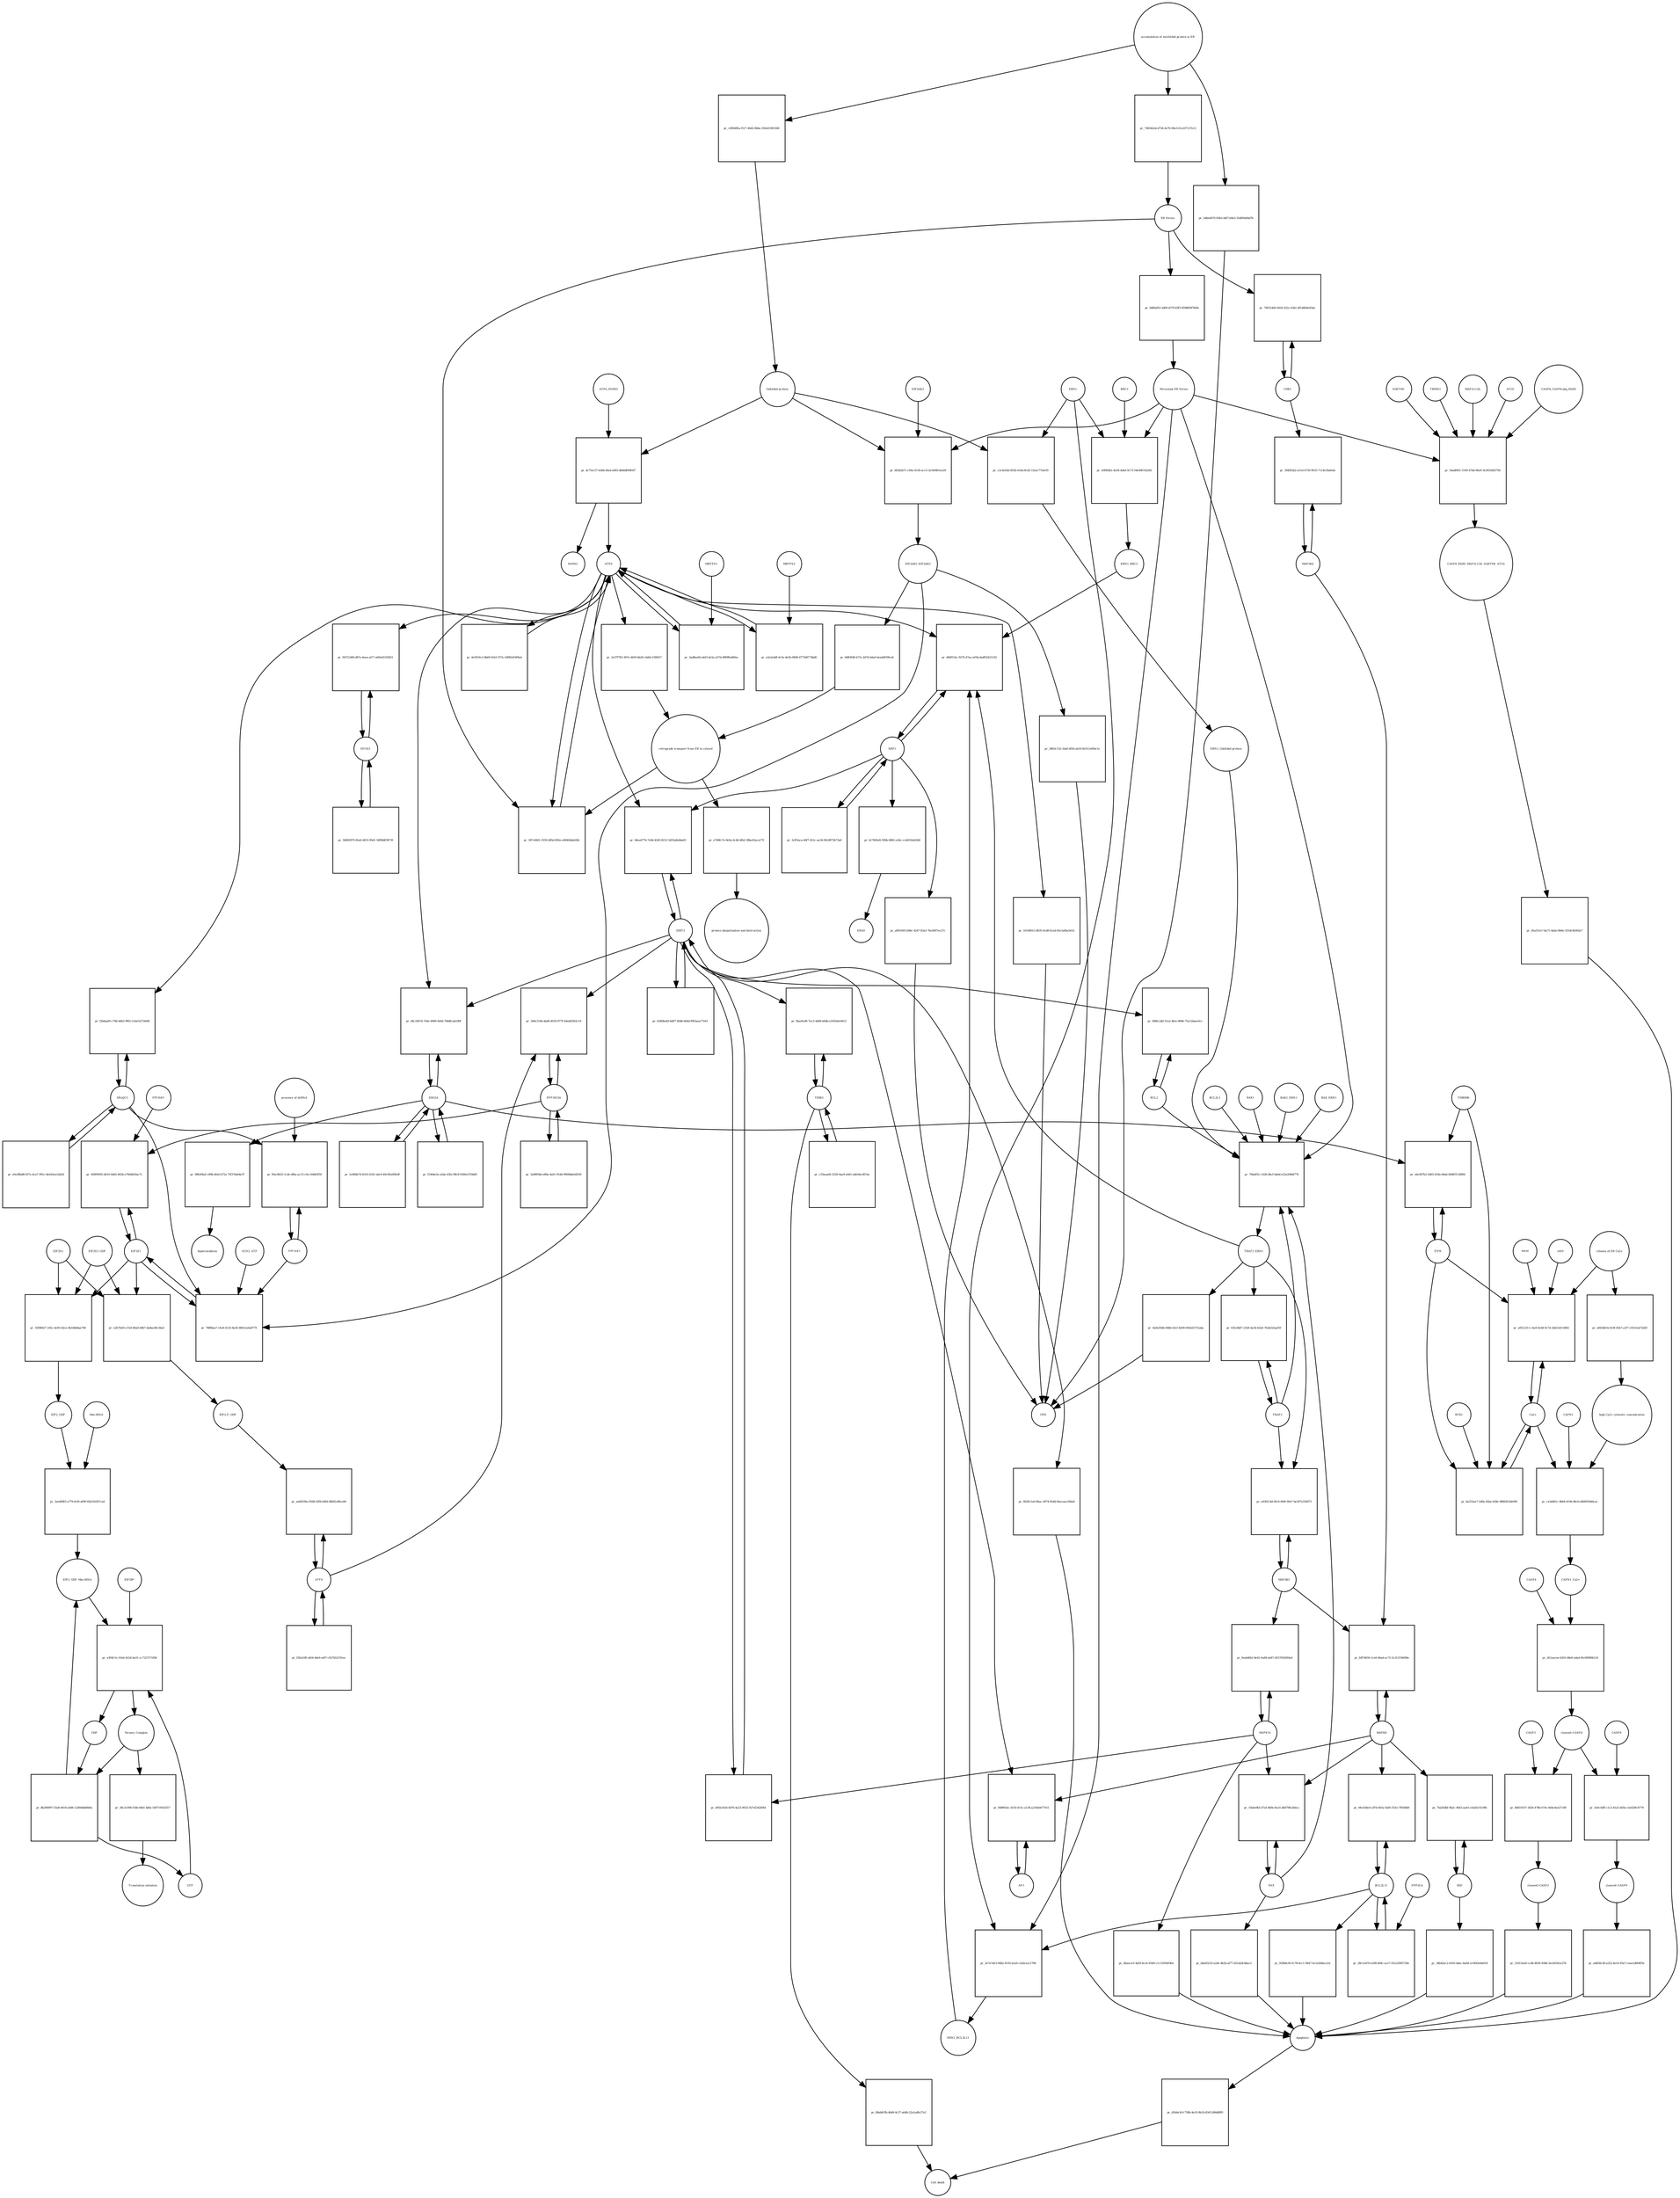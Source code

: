 strict digraph  {
ATF6_HSPA5 [annotation="", bipartite=0, cls=complex, fontsize=4, label=ATF6_HSPA5, shape=circle];
"pr_dc75ec57-b36b-4fad-a063-db46df09fe67" [annotation="", bipartite=1, cls=process, fontsize=4, label="pr_dc75ec57-b36b-4fad-a063-db46df09fe67", shape=square];
ATF6 [annotation="urn_miriam_hgnc.symbol_ATF6", bipartite=0, cls=macromolecule, fontsize=4, label=ATF6, shape=circle];
HSPA5 [annotation="urn_miriam_hgnc.symbol_HSPA5", bipartite=0, cls=macromolecule, fontsize=4, label=HSPA5, shape=circle];
"Unfolded protein" [annotation="", bipartite=0, cls=macromolecule, fontsize=4, label="Unfolded protein", shape=circle];
ERN1 [annotation="urn_miriam_hgnc.symbol_ERN1", bipartite=0, cls=macromolecule, fontsize=4, label=ERN1, shape=circle];
"pr_c2c4e02b-855b-414d-8cd2-15a2c77e8cf0" [annotation="", bipartite=1, cls=process, fontsize=4, label="pr_c2c4e02b-855b-414d-8cd2-15a2c77e8cf0", shape=square];
"ERN1_Unfolded protein" [annotation="", bipartite=0, cls=complex, fontsize=4, label="ERN1_Unfolded protein", shape=circle];
EIF2AK3_EIF2AK3 [annotation="", bipartite=0, cls=complex, fontsize=4, label=EIF2AK3_EIF2AK3, shape=circle];
"pr_66ff4f48-b73c-447d-b4a6-beaddf39fca6" [annotation="", bipartite=1, cls=process, fontsize=4, label="pr_66ff4f48-b73c-447d-b4a6-beaddf39fca6", shape=square];
"retrograde transport from ER to cytosol" [annotation="", bipartite=0, cls=phenotype, fontsize=4, label="retrograde transport from ER to cytosol", shape=circle];
"pr_2e37f783-387e-4459-bb20-c6d4c158f427" [annotation="", bipartite=1, cls=process, fontsize=4, label="pr_2e37f783-387e-4459-bb20-c6d4c158f427", shape=square];
"pr_e766fc7a-9e9a-4c4b-bfb2-38be45aca179" [annotation="", bipartite=1, cls=process, fontsize=4, label="pr_e766fc7a-9e9a-4c4b-bfb2-38be45aca179", shape=square];
"protein ubiquitination and destruction" [annotation="", bipartite=0, cls=phenotype, fontsize=4, label="protein ubiquitination and destruction", shape=circle];
"pr_70baff2c-c628-4bcf-bebd-e22e206bf776" [annotation="", bipartite=1, cls=process, fontsize=4, label="pr_70baff2c-c628-4bcf-bebd-e22e206bf776", shape=square];
TRAF2_ERN1 [annotation="", bipartite=0, cls=complex, fontsize=4, label=TRAF2_ERN1, shape=circle];
BAK1_ERN1 [annotation="", bipartite=0, cls=complex, fontsize=4, label=BAK1_ERN1, shape=circle];
BAX_ERN1 [annotation="", bipartite=0, cls=complex, fontsize=4, label=BAX_ERN1, shape=circle];
BCL2 [annotation="urn_miriam_hgnc.symbol_BCL2", bipartite=0, cls="nucleic acid feature", fontsize=4, label=BCL2, shape=circle];
BCL2L1 [annotation="urn_miriam_hgnc.symbol_BCL2L1", bipartite=0, cls=macromolecule, fontsize=4, label=BCL2L1, shape=circle];
"Persistant ER Stress" [annotation="", bipartite=0, cls=phenotype, fontsize=4, label="Persistant ER Stress", shape=circle];
BAX [annotation="urn_miriam_hgnc.symbol_BAX", bipartite=0, cls=macromolecule, fontsize=4, label=BAX, shape=circle];
BAK1 [annotation="urn_miriam_hgnc.symbol_BAK1", bipartite=0, cls=macromolecule, fontsize=4, label=BAK1, shape=circle];
TRAF2 [annotation="urn_miriam_hgnc.symbol_TRAF2", bipartite=0, cls=macromolecule, fontsize=4, label=TRAF2, shape=circle];
XBP1 [annotation="urn_miriam_hgnc.symbol_XBP1", bipartite=0, cls=macromolecule, fontsize=4, label=XBP1, shape=circle];
"pr_d84f514c-9276-47aa-a03b-dedf52421102" [annotation="", bipartite=1, cls=process, fontsize=4, label="pr_d84f514c-9276-47aa-a03b-dedf52421102", shape=square];
ERN1_BBC3 [annotation="", bipartite=0, cls=complex, fontsize=4, label=ERN1_BBC3, shape=circle];
ERN1_BCL2L11 [annotation="", bipartite=0, cls=complex, fontsize=4, label=ERN1_BCL2L11, shape=circle];
"pr_3cff3aca-46f7-451c-ae34-00c8872b73a0" [annotation="", bipartite=1, cls=process, fontsize=4, label="pr_3cff3aca-46f7-451c-ae34-00c8872b73a0", shape=square];
"pr_b17845e8-590b-4982-a3dc-cc4d51b4d248" [annotation="", bipartite=1, cls=process, fontsize=4, label="pr_b17845e8-590b-4982-a3dc-cc4d51b4d248", shape=square];
ERAD [annotation="", bipartite=0, cls=phenotype, fontsize=4, label=ERAD, shape=circle];
"pr_aff61665-b9bc-4247-83a3-7bc6007ec27c" [annotation="", bipartite=1, cls=process, fontsize=4, label="pr_aff61665-b9bc-4247-83a3-7bc6007ec27c", shape=square];
UPR [annotation="", bipartite=0, cls=phenotype, fontsize=4, label=UPR, shape=circle];
"pr_61fe3b87-21b9-4a34-b5a0-762dcb3aaf5f" [annotation="", bipartite=1, cls=process, fontsize=4, label="pr_61fe3b87-21b9-4a34-b5a0-762dcb3aaf5f", shape=square];
MAPK8 [annotation="urn_miriam_hgnc.symbol_MAPK8", bipartite=0, cls=macromolecule, fontsize=4, label=MAPK8, shape=circle];
"pr_fdf7d659-1ce6-4bad-ac75-3c311f34699e" [annotation="", bipartite=1, cls=process, fontsize=4, label="pr_fdf7d659-1ce6-4bad-ac75-3c311f34699e", shape=square];
MAP3K4 [annotation="urn_miriam_hgnc.symbol_MAP3K4", bipartite=0, cls=macromolecule, fontsize=4, label=MAP3K4, shape=circle];
MAP3K5 [annotation="urn_miriam_hgnc.symbol_MAP3K5", bipartite=0, cls=macromolecule, fontsize=4, label=MAP3K5, shape=circle];
MAPK14 [annotation="urn_miriam_hgnc.symbol_MAPK14", bipartite=0, cls=macromolecule, fontsize=4, label=MAPK14, shape=circle];
"pr_0eab4fb2-8e42-4a84-ad47-d557830284a0" [annotation="", bipartite=1, cls=process, fontsize=4, label="pr_0eab4fb2-8e42-4a84-ad47-d557830284a0", shape=square];
"pr_dfaececf-4af9-4cc6-9349-c1c159349364" [annotation="", bipartite=1, cls=process, fontsize=4, label="pr_dfaececf-4af9-4cc6-9349-c1c159349364", shape=square];
Apoptosis [annotation="", bipartite=0, cls=phenotype, fontsize=4, label=Apoptosis, shape=circle];
DDIT3 [annotation="urn_miriam_hgnc.symbol_DDIT3", bipartite=0, cls=macromolecule, fontsize=4, label=DDIT3, shape=circle];
"pr_d95e243d-4d76-4a23-9032-927ef2426f44" [annotation="", bipartite=1, cls=process, fontsize=4, label="pr_d95e243d-4d76-4a23-9032-927ef2426f44", shape=square];
"pr_8028c1a0-86ac-4074-85dd-8eecaac266a8" [annotation="", bipartite=1, cls=process, fontsize=4, label="pr_8028c1a0-86ac-4074-85dd-8eecaac266a8", shape=square];
"pr_08bfc2dd-51a2-4fee-8846-75a12daee5cc" [annotation="", bipartite=1, cls=process, fontsize=4, label="pr_08bfc2dd-51a2-4fee-8846-75a12daee5cc", shape=square];
"pr_367c6661-3559-485d-892e-e69464da628c" [annotation="", bipartite=1, cls=process, fontsize=4, label="pr_367c6661-3559-485d-892e-e69464da628c", shape=square];
"ER Stress" [annotation="", bipartite=0, cls=phenotype, fontsize=4, label="ER Stress", shape=circle];
"pr_2ad8aefd-a443-4e3a-a57d-4f89ffed60ec" [annotation="", bipartite=1, cls=process, fontsize=4, label="pr_2ad8aefd-a443-4e3a-a57d-4f89ffed60ec", shape=square];
MBTPS1 [annotation="urn_miriam_hgnc.symbol_MBTPS1", bipartite=0, cls=macromolecule, fontsize=4, label=MBTPS1, shape=circle];
"pr_e2a2e4df-4c5e-4e5b-9849-677206774bd0" [annotation="", bipartite=1, cls=process, fontsize=4, label="pr_e2a2e4df-4c5e-4e5b-9849-677206774bd0", shape=square];
MBTPS2 [annotation="urn_miriam_hgnc.symbol_MBTPS2", bipartite=0, cls=macromolecule, fontsize=4, label=MBTPS2, shape=circle];
"pr_4e5916c3-db69-45e5-973c-04f82d16f9ad" [annotation="", bipartite=1, cls=process, fontsize=4, label="pr_4e5916c3-db69-45e5-973c-04f82d16f9ad", shape=square];
"pr_b340ba49-bd07-40db-b84d-f963aaa77e61" [annotation="", bipartite=1, cls=process, fontsize=4, label="pr_b340ba49-bd07-40db-b84d-f963aaa77e61", shape=square];
"pr_b0ea077b-7e9d-4345-8212-5d35a8ebba83" [annotation="", bipartite=1, cls=process, fontsize=4, label="pr_b0ea077b-7e9d-4345-8212-5d35a8ebba83", shape=square];
EIF2S1 [annotation="urn_miriam_hgnc.symbol_EIF2S1", bipartite=0, cls=macromolecule, fontsize=4, label=EIF2S1, shape=circle];
"pr_788fbea7-14c8-4133-8a56-80021a6a8779" [annotation="", bipartite=1, cls=process, fontsize=4, label="pr_788fbea7-14c8-4133-8a56-80021a6a8779", shape=square];
GCN2_ATP [annotation="", bipartite=0, cls=complex, fontsize=4, label=GCN2_ATP, shape=circle];
EIF2AK2 [annotation="urn_miriam_hgnc.symbol_EIF2AK2", bipartite=0, cls=macromolecule, fontsize=4, label=EIF2AK2, shape=circle];
DNAJC3 [annotation="urn_miriam_hgnc.symbol_DNAJC3", bipartite=0, cls=macromolecule, fontsize=4, label=DNAJC3, shape=circle];
EIF2S2 [annotation="urn_miriam_hgnc.symbol_EIF2S2", bipartite=0, cls=macromolecule, fontsize=4, label=EIF2S2, shape=circle];
"pr_55f88427-165c-4e95-82ce-4b16b8dae706" [annotation="", bipartite=1, cls=process, fontsize=4, label="pr_55f88427-165c-4e95-82ce-4b16b8dae706", shape=square];
EIF2S3_GDP [annotation="", bipartite=0, cls=complex, fontsize=4, label=EIF2S3_GDP, shape=circle];
EIF2_GDP [annotation="", bipartite=0, cls=complex, fontsize=4, label=EIF2_GDP, shape=circle];
"EIF2_GDP_Met-tRNA" [annotation="", bipartite=0, cls=complex, fontsize=4, label="EIF2_GDP_Met-tRNA", shape=circle];
"pr_a3f4fc5c-03eb-4224-be31-cc7227571fb8" [annotation="", bipartite=1, cls=process, fontsize=4, label="pr_a3f4fc5c-03eb-4224-be31-cc7227571fb8", shape=square];
"Ternary Complex" [annotation="", bipartite=0, cls=complex, fontsize=4, label="Ternary Complex", shape=circle];
"EIF2B*" [annotation="", bipartite=0, cls=complex, fontsize=4, label="EIF2B*", shape=circle];
GTP [annotation="urn_miriam_obo.chebi_CHEBI%3A57600", bipartite=0, cls="simple chemical", fontsize=4, label=GTP, shape=circle];
GDP [annotation="urn_miriam_obo.chebi_CHEBI%3A65180", bipartite=0, cls="simple chemical", fontsize=4, label=GDP, shape=circle];
"pr_8b280097-55e8-4018-a666-12d94dbd6b9a" [annotation="", bipartite=1, cls=process, fontsize=4, label="pr_8b280097-55e8-4018-a666-12d94dbd6b9a", shape=square];
ATF4 [annotation="urn_miriam_hgnc.symbol_ATF4", bipartite=0, cls=macromolecule, fontsize=4, label=ATF4, shape=circle];
"pr_aeb8336a-9568-45fb-b4fd-48fd5c88ca9d" [annotation="", bipartite=1, cls=process, fontsize=4, label="pr_aeb8336a-9568-45fb-b4fd-48fd5c88ca9d", shape=square];
"EIF2-P_GDP" [annotation="", bipartite=0, cls=complex, fontsize=4, label="EIF2-P_GDP", shape=circle];
"pr_f3b2e5ff-af64-4de9-a4f7-c927b52191ee" [annotation="", bipartite=1, cls=process, fontsize=4, label="pr_f3b2e5ff-af64-4de9-a4f7-c927b52191ee", shape=square];
PPP1R15A [annotation="urn_miriam_hgnc.symbol_PPP1R15A", bipartite=0, cls=macromolecule, fontsize=4, label=PPP1R15A, shape=circle];
"pr_30dc2146-dad8-4018-977f-d3edd1fb5c19" [annotation="", bipartite=1, cls=process, fontsize=4, label="pr_30dc2146-dad8-4018-977f-d3edd1fb5c19", shape=square];
"pr_3a98f58d-e86a-4a61-91dd-9900bde0d539" [annotation="", bipartite=1, cls=process, fontsize=4, label="pr_3a98f58d-e86a-4a61-91dd-9900bde0d539", shape=square];
"pr_38c2c096-f18b-44b1-bdfa-160719182557" [annotation="", bipartite=1, cls=process, fontsize=4, label="pr_38c2c096-f18b-44b1-bdfa-160719182557", shape=square];
"Translation initiation" [annotation="", bipartite=0, cls=phenotype, fontsize=4, label="Translation initiation", shape=circle];
"pr_e430514d-0fc8-404f-90e7-be397a359d73" [annotation="", bipartite=1, cls=process, fontsize=4, label="pr_e430514d-0fc8-404f-90e7-be397a359d73", shape=square];
ERO1A [annotation="urn_miriam_hgnc.symbol_ERO1A", bipartite=0, cls=macromolecule, fontsize=4, label=ERO1A, shape=circle];
"pr_d4c16b74-7e0e-4960-9e6d-7b8dfcab180f" [annotation="", bipartite=1, cls=process, fontsize=4, label="pr_d4c16b74-7e0e-4960-9e6d-7b8dfcab180f", shape=square];
"pr_f1064e3e-a5da-43fa-98c8-9366c6704df1" [annotation="", bipartite=1, cls=process, fontsize=4, label="pr_f1064e3e-a5da-43fa-98c8-9366c6704df1", shape=square];
"pr_82809505-4b10-44d5-843b-e79d4b50ac7c" [annotation="", bipartite=1, cls=process, fontsize=4, label="pr_82809505-4b10-44d5-843b-e79d4b50ac7c", shape=square];
EIF2AK1 [annotation="urn_miriam_hgnc.symbol_EIF2AK1", bipartite=0, cls=macromolecule, fontsize=4, label=EIF2AK1, shape=circle];
"pr_19abe9b5-07af-469e-8ce5-d0d79fe24dca" [annotation="", bipartite=1, cls=process, fontsize=4, label="pr_19abe9b5-07af-469e-8ce5-d0d79fe24dca", shape=square];
"pr_b8a93210-a24e-4b2b-af77-d31d2dcbbac5" [annotation="", bipartite=1, cls=process, fontsize=4, label="pr_b8a93210-a24e-4b2b-af77-d31d2dcbbac5", shape=square];
"Ca2+" [annotation="urn_miriam_obo.chebi_CHEBI%3A29108", bipartite=0, cls="simple chemical", fontsize=4, label="Ca2+", shape=circle];
"pr_a0512311-c4a9-4cb8-9c7d-26d15d116f82" [annotation="", bipartite=1, cls=process, fontsize=4, label="pr_a0512311-c4a9-4cb8-9c7d-26d15d116f82", shape=square];
"release of ER Ca2+" [annotation="", bipartite=0, cls=phenotype, fontsize=4, label="release of ER Ca2+", shape=circle];
ITPR [annotation="urn_miriam_hgnc.symbol_ITPR1|urn_miriam_hgnc.symbol_ITPR2|urn_miriam_hgnc.symbol_ITPR3", bipartite=0, cls=macromolecule, fontsize=4, label=ITPR, shape=circle];
MAM [annotation="", bipartite=0, cls=phenotype, fontsize=4, label=MAM, shape=circle];
s619 [annotation="", bipartite=0, cls=complex, fontsize=4, label=s619, shape=circle];
"pr_394852b2-a51d-4730-9033-7114e18afe6a" [annotation="", bipartite=1, cls=process, fontsize=4, label="pr_394852b2-a51d-4730-9033-7114e18afe6a", shape=square];
CDK5 [annotation="urn_miriam_hgnc.symbol_CDK5", bipartite=0, cls=macromolecule, fontsize=4, label=CDK5, shape=circle];
"pr_74031466-0d16-432c-b3b1-df1d484e45da" [annotation="", bipartite=1, cls="uncertain process", fontsize=4, label="pr_74031466-0d16-432c-b3b1-df1d484e45da", shape=square];
"pr_d544e3c0-758b-4e19-9b1b-83412d9dd895" [annotation="", bipartite=1, cls=process, fontsize=4, label="pr_d544e3c0-758b-4e19-9b1b-83412d9dd895", shape=square];
"Cell death" [annotation="", bipartite=0, cls=phenotype, fontsize=4, label="Cell death", shape=circle];
"pr_ba252ee7-2d9a-45ba-b58e-9886453de090" [annotation="", bipartite=1, cls=process, fontsize=4, label="pr_ba252ee7-2d9a-45ba-b58e-9886453de090", shape=square];
TMBIM6 [annotation="urn_miriam_hgnc.symbol_TMBIM6", bipartite=0, cls=macromolecule, fontsize=4, label=TMBIM6, shape=circle];
RYR1 [annotation="urn_miriam_hgnc.symbol_RYR1", bipartite=0, cls=macromolecule, fontsize=4, label=RYR1, shape=circle];
EIF2AK3 [annotation="urn_miriam_hgnc.symbol_EIF2AK3", bipartite=0, cls=macromolecule, fontsize=4, label=EIF2AK3, shape=circle];
"pr_d03d2b7c-c64a-4136-acc5-3e349491ee29" [annotation="", bipartite=1, cls=process, fontsize=4, label="pr_d03d2b7c-c64a-4136-acc5-3e349491ee29", shape=square];
"pr_98620baf-c89b-4fa0-b72a-72f37da64a7f" [annotation="", bipartite=1, cls=process, fontsize=4, label="pr_98620baf-c89b-4fa0-b72a-72f37da64a7f", shape=square];
hyperoxidation [annotation="", bipartite=0, cls=phenotype, fontsize=4, label=hyperoxidation, shape=circle];
"pr_1e084b74-4510-4181-abc9-49c95e00fa0f" [annotation="", bipartite=1, cls=process, fontsize=4, label="pr_1e084b74-4510-4181-abc9-49c95e00fa0f", shape=square];
"pr_9d6faf63-3d09-4379-83f5-85988587bf0a" [annotation="", bipartite=1, cls=process, fontsize=4, label="pr_9d6faf63-3d09-4379-83f5-85988587bf0a", shape=square];
"CASP8_CASP8-ubq_FADD" [annotation="", bipartite=0, cls=complex, fontsize=4, label="CASP8_CASP8-ubq_FADD", shape=circle];
"pr_54adf601-5160-47dd-96e9-3e39329d3758" [annotation="", bipartite=1, cls=process, fontsize=4, label="pr_54adf601-5160-47dd-96e9-3e39329d3758", shape=square];
"SQSTM1 " [annotation="urn_miriam_hgnc.symbol_SQSTM1", bipartite=0, cls=macromolecule, fontsize=4, label="SQSTM1 ", shape=circle];
CASP8_FADD_MAP1LC3A_SQSTM1_ATG5 [annotation="", bipartite=0, cls=complex, fontsize=4, label=CASP8_FADD_MAP1LC3A_SQSTM1_ATG5, shape=circle];
TRIM13 [annotation="urn_miriam_hgnc.symbol_TRIM13", bipartite=0, cls=macromolecule, fontsize=4, label=TRIM13, shape=circle];
MAP1LC3A [annotation="urn_miriam_hgnc.symbol_MAP1LC3A", bipartite=0, cls=macromolecule, fontsize=4, label=MAP1LC3A, shape=circle];
ATG5 [annotation="urn_miriam_hgnc.symbol_ATG5", bipartite=0, cls=macromolecule, fontsize=4, label=ATG5, shape=circle];
"pr_45a551e7-8a71-4abe-8b0e-331dc9d302e7" [annotation="", bipartite=1, cls=process, fontsize=4, label="pr_45a551e7-8a71-4abe-8b0e-331dc9d302e7", shape=square];
"AP-1" [annotation="urn_miriam_hgnc.symbol_FOS|urn_miriam_hgnc.symbol_FOSB|urn_miriam_hgnc.symbol_FOSL1|urn_miriam_hgnc.symbol_FOSL2|urn_miriam_hgnc.symbol_JUN|urn_miriam_hgnc.symbol_JUNB|urn_miriam_hgnc.symbol_JUND", bipartite=0, cls=macromolecule, fontsize=4, label="AP-1", shape=circle];
"pr_f68893ec-d150-415c-a138-a218eb677415" [annotation="", bipartite=1, cls=process, fontsize=4, label="pr_f68893ec-d150-415c-a138-a218eb677415", shape=square];
"pr_f0ec8b33-1cde-4fba-ac15-c9cc50d63f50" [annotation="", bipartite=1, cls=process, fontsize=4, label="pr_f0ec8b33-1cde-4fba-ac15-c9cc50d63f50", shape=square];
"presence of dsRNA" [annotation="", bipartite=0, cls=phenotype, fontsize=4, label="presence of dsRNA", shape=circle];
"Met-tRNA" [annotation="urn_miriam_hgnc_HGNC%3A34779", bipartite=0, cls="nucleic acid feature", fontsize=4, label="Met-tRNA", shape=circle];
"pr_2aedfd83-a779-4cf0-af98-92b31b367cad" [annotation="", bipartite=1, cls=process, fontsize=4, label="pr_2aedfd83-a779-4cf0-af98-92b31b367cad", shape=square];
"pr_e2b70ef5-e7a9-40a9-b9b7-da8ae49c3ba5" [annotation="", bipartite=1, cls=process, fontsize=4, label="pr_e2b70ef5-e7a9-40a9-b9b7-da8ae49c3ba5", shape=square];
"accumulation of misfolded protein in ER" [annotation="", bipartite=0, cls=phenotype, fontsize=4, label="accumulation of misfolded protein in ER", shape=circle];
"pr_c499d85a-f517-46d2-8b6a-359e01901568" [annotation="", bipartite=1, cls=process, fontsize=4, label="pr_c499d85a-f517-46d2-8b6a-359e01901568", shape=square];
"pr_748342eb-d734-4e76-90a3-61a107127e12" [annotation="", bipartite=1, cls=process, fontsize=4, label="pr_748342eb-d734-4e76-90a3-61a107127e12", shape=square];
"pr_5d6e4070-93b5-44f7-b9a3-55df944fdd7b" [annotation="", bipartite=1, cls=process, fontsize=4, label="pr_5d6e4070-93b5-44f7-b9a3-55df944fdd7b", shape=square];
"pr_3803c152-16a0-4f56-a610-8c011ef64c1e" [annotation="", bipartite=1, cls=process, fontsize=4, label="pr_3803c152-16a0-4f56-a610-8c011ef64c1e", shape=square];
"pr_0a0e564b-048d-43cf-b509-093e02731aba" [annotation="", bipartite=1, cls=process, fontsize=4, label="pr_0a0e564b-048d-43cf-b509-093e02731aba", shape=square];
"pr_16148912-d835-4cd8-b1ad-65c5afba541d" [annotation="", bipartite=1, cls=process, fontsize=4, label="pr_16148912-d835-4cd8-b1ad-65c5afba541d", shape=square];
BCL2L11 [annotation="urn_miriam_hgnc.symbol_BCL2L11", bipartite=0, cls=macromolecule, fontsize=4, label=BCL2L11, shape=circle];
"pr_94c428e4-cd7d-465a-9af0-353cc7850db9" [annotation="", bipartite=1, cls=process, fontsize=4, label="pr_94c428e4-cd7d-465a-9af0-353cc7850db9", shape=square];
BID [annotation="urn_miriam_hgnc.symbol_BID", bipartite=0, cls=macromolecule, fontsize=4, label=BID, shape=circle];
"pr_7b2d5dbf-9b2c-4643-aa41-e3ab5cf3c9fb" [annotation="", bipartite=1, cls=process, fontsize=4, label="pr_7b2d5dbf-9b2c-4643-aa41-e3ab5cf3c9fb", shape=square];
"pr_929b4c65-fc78-4cc1-9447-4c1a5b9aca1d" [annotation="", bipartite=1, cls=process, fontsize=4, label="pr_929b4c65-fc78-4cc1-9447-4c1a5b9aca1d", shape=square];
"pr_34b42ec2-e910-4dec-ba0d-1c0043e8a018" [annotation="", bipartite=1, cls=process, fontsize=4, label="pr_34b42ec2-e910-4dec-ba0d-1c0043e8a018", shape=square];
"pr_3e7e7de3-94b2-4193-b1a0-c3afa1ac1768" [annotation="", bipartite=1, cls=process, fontsize=4, label="pr_3e7e7de3-94b2-4193-b1a0-c3afa1ac1768", shape=square];
"pr_e0f9fd42-4a56-4ab4-9c73-54e49b7d2e82" [annotation="", bipartite=1, cls=process, fontsize=4, label="pr_e0f9fd42-4a56-4ab4-9c73-54e49b7d2e82", shape=square];
BBC3 [annotation="urn_miriam_hgnc.symbol_BBC3", bipartite=0, cls=macromolecule, fontsize=4, label=BBC3, shape=circle];
"pr_38c1e470-e298-404c-ace7-01e25995729e" [annotation="", bipartite=1, cls=process, fontsize=4, label="pr_38c1e470-e298-404c-ace7-01e25995729e", shape=square];
PPP2CA [annotation="urn_miriam_hgnc.symbol_PPP2CA", bipartite=0, cls=macromolecule, fontsize=4, label=PPP2CA, shape=circle];
TRIB3 [annotation="urn_miriam_hgnc.symbol_TRIB3", bipartite=0, cls=macromolecule, fontsize=4, label=TRIB3, shape=circle];
"pr_f4aa9cd6-7ec3-44d9-b0db-a1050afe4612" [annotation="", bipartite=1, cls=process, fontsize=4, label="pr_f4aa9cd6-7ec3-44d9-b0db-a1050afe4612", shape=square];
"pr_c53aaad4-3228-4aa9-a0d1-abfe4ec8f14a" [annotation="", bipartite=1, cls=process, fontsize=4, label="pr_c53aaad4-3228-4aa9-a0d1-abfe4ec8f14a", shape=square];
"pr_88ab61fb-44d4-4c27-a6db-22a1adfe27e2" [annotation="", bipartite=1, cls=process, fontsize=4, label="pr_88ab61fb-44d4-4c27-a6db-22a1adfe27e2", shape=square];
"pr_a063b01b-410f-45b7-a1f7-c0531ab72d20" [annotation="", bipartite=1, cls=process, fontsize=4, label="pr_a063b01b-410f-45b7-a1f7-c0531ab72d20", shape=square];
"high Ca2+ cytosolic concentration" [annotation="", bipartite=0, cls=phenotype, fontsize=4, label="high Ca2+ cytosolic concentration", shape=circle];
"pr_f2bdaaf0-c78d-44b3-9f02-e1be5227d448" [annotation="", bipartite=1, cls=process, fontsize=4, label="pr_f2bdaaf0-c78d-44b3-9f02-e1be5227d448", shape=square];
"pr_e0a38bd8-637e-4ca7-991c-bb1b3ea14d2d" [annotation="", bipartite=1, cls=process, fontsize=4, label="pr_e0a38bd8-637e-4ca7-991c-bb1b3ea14d2d", shape=square];
"pr_ebc607b2-5d63-418a-84ab-60d8511d0fbf" [annotation="", bipartite=1, cls=process, fontsize=4, label="pr_ebc607b2-5d63-418a-84ab-60d8511d0fbf", shape=square];
CASP4 [annotation="urn_miriam_hgnc.symbol_CASP4", bipartite=0, cls=macromolecule, fontsize=4, label=CASP4, shape=circle];
"pr_d51aacae-6203-48e6-adad-f6c00980b124" [annotation="", bipartite=1, cls=process, fontsize=4, label="pr_d51aacae-6203-48e6-adad-f6c00980b124", shape=square];
"cleaved~CASP4" [annotation="urn_miriam_hgnc.symbol_CASP4", bipartite=0, cls=macromolecule, fontsize=4, label="cleaved~CASP4", shape=circle];
"CAPN1_Ca2+" [annotation="", bipartite=0, cls=complex, fontsize=4, label="CAPN1_Ca2+", shape=circle];
CASP3 [annotation="urn_miriam_hgnc.symbol_CASP3", bipartite=0, cls=macromolecule, fontsize=4, label=CASP3, shape=circle];
"pr_8d619337-3d34-478b-b74c-664c4ee27c89" [annotation="", bipartite=1, cls=process, fontsize=4, label="pr_8d619337-3d34-478b-b74c-664c4ee27c89", shape=square];
"cleaved~CASP3" [annotation="urn_miriam_hgnc.symbol_CASP3", bipartite=0, cls=macromolecule, fontsize=4, label="cleaved~CASP3", shape=circle];
CASP9 [annotation="urn_miriam_hgnc.symbol_CSAP9", bipartite=0, cls=macromolecule, fontsize=4, label=CASP9, shape=circle];
"pr_3e0c5dff-c1c2-41a5-bf5b-c3a029fc8778" [annotation="", bipartite=1, cls=process, fontsize=4, label="pr_3e0c5dff-c1c2-41a5-bf5b-c3a029fc8778", shape=square];
"cleaved~CASP9" [annotation="urn_miriam_hgnc.symbol_CASP9", bipartite=0, cls=macromolecule, fontsize=4, label="cleaved~CASP9", shape=circle];
CAPN1 [annotation="urn_miriam_hgnc.symbol_CAPN1", bipartite=0, cls=macromolecule, fontsize=4, label=CAPN1, shape=circle];
"pr_ca5dd61c-9bb4-4106-86cb-d466930ddcac" [annotation="", bipartite=1, cls=process, fontsize=4, label="pr_ca5dd61c-9bb4-4106-86cb-d466930ddcac", shape=square];
"pr_31613ee8-ccd6-4834-9386-3ecb9341a37b" [annotation="", bipartite=1, cls=process, fontsize=4, label="pr_31613ee8-ccd6-4834-9386-3ecb9341a37b", shape=square];
"pr_ed658c38-a522-4e16-93a7-ceaa1d694f5b" [annotation="", bipartite=1, cls=process, fontsize=4, label="pr_ed658c38-a522-4e16-93a7-ceaa1d694f5b", shape=square];
HYOU1 [annotation="urn_miriam_hgnc.symbol_HYOU1", bipartite=0, cls=macromolecule, fontsize=4, label=HYOU1, shape=circle];
"pr_94721408-d87e-4eea-af17-e69e02192821" [annotation="", bipartite=1, cls=process, fontsize=4, label="pr_94721408-d87e-4eea-af17-e69e02192821", shape=square];
"pr_58845879-65a6-4653-95d1-34f9b8f38739" [annotation="", bipartite=1, cls=process, fontsize=4, label="pr_58845879-65a6-4653-95d1-34f9b8f38739", shape=square];
ATF6_HSPA5 -> "pr_dc75ec57-b36b-4fad-a063-db46df09fe67"  [annotation="", interaction_type=consumption];
"pr_dc75ec57-b36b-4fad-a063-db46df09fe67" -> ATF6  [annotation="", interaction_type=production];
"pr_dc75ec57-b36b-4fad-a063-db46df09fe67" -> HSPA5  [annotation="", interaction_type=production];
ATF6 -> "pr_2e37f783-387e-4459-bb20-c6d4c158f427"  [annotation="", interaction_type=consumption];
ATF6 -> "pr_d84f514c-9276-47aa-a03b-dedf52421102"  [annotation="urn_miriam_pubmed_26587781|urn_miriam_pubmed_23430059", interaction_type=catalysis];
ATF6 -> "pr_367c6661-3559-485d-892e-e69464da628c"  [annotation="", interaction_type=consumption];
ATF6 -> "pr_2ad8aefd-a443-4e3a-a57d-4f89ffed60ec"  [annotation="", interaction_type=consumption];
ATF6 -> "pr_e2a2e4df-4c5e-4e5b-9849-677206774bd0"  [annotation="", interaction_type=consumption];
ATF6 -> "pr_4e5916c3-db69-45e5-973c-04f82d16f9ad"  [annotation="", interaction_type=consumption];
ATF6 -> "pr_b0ea077b-7e9d-4345-8212-5d35a8ebba83"  [annotation="urn_miriam_pubmed_26587781|urn_miriam_pubmed_17991856|urn_miriam_pubmed_28843399", interaction_type=catalysis];
ATF6 -> "pr_d4c16b74-7e0e-4960-9e6d-7b8dfcab180f"  [annotation="urn_miriam_pubmed_23850759|urn_miriam_pubmed_25387528", interaction_type=catalysis];
ATF6 -> "pr_16148912-d835-4cd8-b1ad-65c5afba541d"  [annotation="", interaction_type=consumption];
ATF6 -> "pr_f2bdaaf0-c78d-44b3-9f02-e1be5227d448"  [annotation="urn_miriam_pubmed_12601012|urn_miriam_pubmed_18360008", interaction_type=catalysis];
ATF6 -> "pr_94721408-d87e-4eea-af17-e69e02192821"  [annotation=urn_miriam_pubmed_18360008, interaction_type=catalysis];
"Unfolded protein" -> "pr_dc75ec57-b36b-4fad-a063-db46df09fe67"  [annotation="urn_miriam_pubmed_19509052|urn_miriam_pubmed_12847084|urn_miriam_pubmed_23850759", interaction_type=catalysis];
"Unfolded protein" -> "pr_c2c4e02b-855b-414d-8cd2-15a2c77e8cf0"  [annotation="", interaction_type=consumption];
"Unfolded protein" -> "pr_d03d2b7c-c64a-4136-acc5-3e349491ee29"  [annotation=urn_miriam_pubmed_17991856, interaction_type=catalysis];
ERN1 -> "pr_c2c4e02b-855b-414d-8cd2-15a2c77e8cf0"  [annotation="", interaction_type=consumption];
ERN1 -> "pr_3e7e7de3-94b2-4193-b1a0-c3afa1ac1768"  [annotation="", interaction_type=consumption];
ERN1 -> "pr_e0f9fd42-4a56-4ab4-9c73-54e49b7d2e82"  [annotation="", interaction_type=consumption];
"pr_c2c4e02b-855b-414d-8cd2-15a2c77e8cf0" -> "ERN1_Unfolded protein"  [annotation="", interaction_type=production];
"ERN1_Unfolded protein" -> "pr_70baff2c-c628-4bcf-bebd-e22e206bf776"  [annotation="", interaction_type=consumption];
EIF2AK3_EIF2AK3 -> "pr_66ff4f48-b73c-447d-b4a6-beaddf39fca6"  [annotation="", interaction_type=consumption];
EIF2AK3_EIF2AK3 -> "pr_788fbea7-14c8-4133-8a56-80021a6a8779"  [annotation="urn_miriam_pubmed_12667446|urn_miriam_pubmed_16246152|urn_miriam_pubmed_12601012|urn_miriam_pubmed_23850759|urn_miriam_pubmed_18360008|urn_miriam_pubmed_26587781", interaction_type=catalysis];
EIF2AK3_EIF2AK3 -> "pr_3803c152-16a0-4f56-a610-8c011ef64c1e"  [annotation="", interaction_type=consumption];
"pr_66ff4f48-b73c-447d-b4a6-beaddf39fca6" -> "retrograde transport from ER to cytosol"  [annotation="", interaction_type=production];
"retrograde transport from ER to cytosol" -> "pr_e766fc7a-9e9a-4c4b-bfb2-38be45aca179"  [annotation="", interaction_type=consumption];
"retrograde transport from ER to cytosol" -> "pr_367c6661-3559-485d-892e-e69464da628c"  [annotation="urn_miriam_pubmed_18360008|urn_miriam_pubmed_17991856|urn_miriam_pubmed_26587781|urn_miriam_pubmed_12847084", interaction_type=inhibition];
"pr_2e37f783-387e-4459-bb20-c6d4c158f427" -> "retrograde transport from ER to cytosol"  [annotation="", interaction_type=production];
"pr_e766fc7a-9e9a-4c4b-bfb2-38be45aca179" -> "protein ubiquitination and destruction"  [annotation="", interaction_type=production];
"pr_70baff2c-c628-4bcf-bebd-e22e206bf776" -> TRAF2_ERN1  [annotation="", interaction_type=production];
TRAF2_ERN1 -> "pr_d84f514c-9276-47aa-a03b-dedf52421102"  [annotation="urn_miriam_pubmed_26587781|urn_miriam_pubmed_23430059", interaction_type=catalysis];
TRAF2_ERN1 -> "pr_61fe3b87-21b9-4a34-b5a0-762dcb3aaf5f"  [annotation=urn_miriam_pubmed_23850759, interaction_type=catalysis];
TRAF2_ERN1 -> "pr_e430514d-0fc8-404f-90e7-be397a359d73"  [annotation=urn_miriam_pubmed_23850759, interaction_type=catalysis];
TRAF2_ERN1 -> "pr_0a0e564b-048d-43cf-b509-093e02731aba"  [annotation="", interaction_type=consumption];
BAK1_ERN1 -> "pr_70baff2c-c628-4bcf-bebd-e22e206bf776"  [annotation="urn_miriam_pubmed_23850759|urn_miriam_pubmed_23430059|urn_miriam_pubmed_26587781", interaction_type=catalysis];
BAX_ERN1 -> "pr_70baff2c-c628-4bcf-bebd-e22e206bf776"  [annotation="urn_miriam_pubmed_23850759|urn_miriam_pubmed_23430059|urn_miriam_pubmed_26587781", interaction_type=catalysis];
BCL2 -> "pr_70baff2c-c628-4bcf-bebd-e22e206bf776"  [annotation="urn_miriam_pubmed_23850759|urn_miriam_pubmed_23430059|urn_miriam_pubmed_26587781", interaction_type=inhibition];
BCL2 -> "pr_08bfc2dd-51a2-4fee-8846-75a12daee5cc"  [annotation="", interaction_type=consumption];
BCL2L1 -> "pr_70baff2c-c628-4bcf-bebd-e22e206bf776"  [annotation="urn_miriam_pubmed_23850759|urn_miriam_pubmed_23430059|urn_miriam_pubmed_26587781", interaction_type=inhibition];
"Persistant ER Stress" -> "pr_70baff2c-c628-4bcf-bebd-e22e206bf776"  [annotation="urn_miriam_pubmed_23850759|urn_miriam_pubmed_23430059|urn_miriam_pubmed_26587781", interaction_type=inhibition];
"Persistant ER Stress" -> "pr_d03d2b7c-c64a-4136-acc5-3e349491ee29"  [annotation=urn_miriam_pubmed_17991856, interaction_type=catalysis];
"Persistant ER Stress" -> "pr_54adf601-5160-47dd-96e9-3e39329d3758"  [annotation=urn_miriam_pubmed_17991856, interaction_type=catalysis];
"Persistant ER Stress" -> "pr_3e7e7de3-94b2-4193-b1a0-c3afa1ac1768"  [annotation="urn_miriam_pubmed_23850759|urn_miriam_pubmed_23430059|urn_miriam_pubmed_26587781", interaction_type=inhibition];
"Persistant ER Stress" -> "pr_e0f9fd42-4a56-4ab4-9c73-54e49b7d2e82"  [annotation="urn_miriam_pubmed_23430059|urn_miriam_pubmed_17991856", interaction_type=inhibition];
BAX -> "pr_70baff2c-c628-4bcf-bebd-e22e206bf776"  [annotation="urn_miriam_pubmed_23850759|urn_miriam_pubmed_23430059|urn_miriam_pubmed_26587781", interaction_type=catalysis];
BAX -> "pr_19abe9b5-07af-469e-8ce5-d0d79fe24dca"  [annotation="", interaction_type=consumption];
BAX -> "pr_b8a93210-a24e-4b2b-af77-d31d2dcbbac5"  [annotation="", interaction_type=consumption];
BAK1 -> "pr_70baff2c-c628-4bcf-bebd-e22e206bf776"  [annotation="urn_miriam_pubmed_23850759|urn_miriam_pubmed_23430059|urn_miriam_pubmed_26587781", interaction_type=catalysis];
TRAF2 -> "pr_70baff2c-c628-4bcf-bebd-e22e206bf776"  [annotation="", interaction_type=consumption];
TRAF2 -> "pr_61fe3b87-21b9-4a34-b5a0-762dcb3aaf5f"  [annotation="", interaction_type=consumption];
TRAF2 -> "pr_e430514d-0fc8-404f-90e7-be397a359d73"  [annotation=urn_miriam_pubmed_23850759, interaction_type=catalysis];
XBP1 -> "pr_d84f514c-9276-47aa-a03b-dedf52421102"  [annotation="", interaction_type=consumption];
XBP1 -> "pr_3cff3aca-46f7-451c-ae34-00c8872b73a0"  [annotation="", interaction_type=consumption];
XBP1 -> "pr_b17845e8-590b-4982-a3dc-cc4d51b4d248"  [annotation="", interaction_type=consumption];
XBP1 -> "pr_aff61665-b9bc-4247-83a3-7bc6007ec27c"  [annotation="", interaction_type=consumption];
XBP1 -> "pr_b0ea077b-7e9d-4345-8212-5d35a8ebba83"  [annotation="urn_miriam_pubmed_26587781|urn_miriam_pubmed_17991856|urn_miriam_pubmed_28843399", interaction_type=catalysis];
"pr_d84f514c-9276-47aa-a03b-dedf52421102" -> XBP1  [annotation="", interaction_type=production];
ERN1_BBC3 -> "pr_d84f514c-9276-47aa-a03b-dedf52421102"  [annotation="urn_miriam_pubmed_26587781|urn_miriam_pubmed_23430059", interaction_type=catalysis];
ERN1_BCL2L11 -> "pr_d84f514c-9276-47aa-a03b-dedf52421102"  [annotation="urn_miriam_pubmed_26587781|urn_miriam_pubmed_23430059", interaction_type=catalysis];
"pr_3cff3aca-46f7-451c-ae34-00c8872b73a0" -> XBP1  [annotation="", interaction_type=production];
"pr_b17845e8-590b-4982-a3dc-cc4d51b4d248" -> ERAD  [annotation="", interaction_type=production];
"pr_aff61665-b9bc-4247-83a3-7bc6007ec27c" -> UPR  [annotation="", interaction_type=production];
"pr_61fe3b87-21b9-4a34-b5a0-762dcb3aaf5f" -> TRAF2  [annotation="", interaction_type=production];
MAPK8 -> "pr_fdf7d659-1ce6-4bad-ac75-3c311f34699e"  [annotation="", interaction_type=consumption];
MAPK8 -> "pr_19abe9b5-07af-469e-8ce5-d0d79fe24dca"  [annotation="urn_miriam_pubmed_18191217|urn_miriam_pubmed_23430059", interaction_type=catalysis];
MAPK8 -> "pr_f68893ec-d150-415c-a138-a218eb677415"  [annotation="urn_miriam_pubmed_26618107|urn_miriam_pubmed_26587781|urn_miriam_pubmed_23850759", interaction_type=catalysis];
MAPK8 -> "pr_94c428e4-cd7d-465a-9af0-353cc7850db9"  [annotation="urn_miriam_pubmed_26018731|urn_miriam_pubmed_23850759", interaction_type=catalysis];
MAPK8 -> "pr_7b2d5dbf-9b2c-4643-aa41-e3ab5cf3c9fb"  [annotation="urn_miriam_pubmed_23430059|urn_miriam_pubmed_11583631", interaction_type=catalysis];
"pr_fdf7d659-1ce6-4bad-ac75-3c311f34699e" -> MAPK8  [annotation="", interaction_type=production];
MAP3K4 -> "pr_fdf7d659-1ce6-4bad-ac75-3c311f34699e"  [annotation="urn_miriam_pubmed_18191217|urn_miriam_pubmed_23850759|urn_miriam_pubmed_26587781", interaction_type=catalysis];
MAP3K4 -> "pr_394852b2-a51d-4730-9033-7114e18afe6a"  [annotation="", interaction_type=consumption];
MAP3K5 -> "pr_fdf7d659-1ce6-4bad-ac75-3c311f34699e"  [annotation="urn_miriam_pubmed_18191217|urn_miriam_pubmed_23850759|urn_miriam_pubmed_26587781", interaction_type=catalysis];
MAP3K5 -> "pr_0eab4fb2-8e42-4a84-ad47-d557830284a0"  [annotation="urn_miriam_pubmed_23850759|urn_miriam_pubmed_12215209", interaction_type=catalysis];
MAP3K5 -> "pr_e430514d-0fc8-404f-90e7-be397a359d73"  [annotation="", interaction_type=consumption];
MAPK14 -> "pr_0eab4fb2-8e42-4a84-ad47-d557830284a0"  [annotation="", interaction_type=consumption];
MAPK14 -> "pr_dfaececf-4af9-4cc6-9349-c1c159349364"  [annotation="", interaction_type=consumption];
MAPK14 -> "pr_d95e243d-4d76-4a23-9032-927ef2426f44"  [annotation="urn_miriam_pubmed_23850759|urn_miriam_pubmed_23430059|urn_miriam_pubmed_26137585", interaction_type=catalysis];
MAPK14 -> "pr_19abe9b5-07af-469e-8ce5-d0d79fe24dca"  [annotation="urn_miriam_pubmed_18191217|urn_miriam_pubmed_23430059", interaction_type=catalysis];
"pr_0eab4fb2-8e42-4a84-ad47-d557830284a0" -> MAPK14  [annotation="", interaction_type=production];
"pr_dfaececf-4af9-4cc6-9349-c1c159349364" -> Apoptosis  [annotation="", interaction_type=production];
Apoptosis -> "pr_d544e3c0-758b-4e19-9b1b-83412d9dd895"  [annotation="", interaction_type=consumption];
DDIT3 -> "pr_d95e243d-4d76-4a23-9032-927ef2426f44"  [annotation="", interaction_type=consumption];
DDIT3 -> "pr_8028c1a0-86ac-4074-85dd-8eecaac266a8"  [annotation="", interaction_type=consumption];
DDIT3 -> "pr_08bfc2dd-51a2-4fee-8846-75a12daee5cc"  [annotation="urn_miriam_pubmed_30662442|urn_miriam_pubmed_23850759", interaction_type=inhibition];
DDIT3 -> "pr_b340ba49-bd07-40db-b84d-f963aaa77e61"  [annotation="", interaction_type=consumption];
DDIT3 -> "pr_b0ea077b-7e9d-4345-8212-5d35a8ebba83"  [annotation="", interaction_type=consumption];
DDIT3 -> "pr_30dc2146-dad8-4018-977f-d3edd1fb5c19"  [annotation="urn_miriam_pubmed_23850759|urn_miriam_pubmed_31638256", interaction_type=catalysis];
DDIT3 -> "pr_d4c16b74-7e0e-4960-9e6d-7b8dfcab180f"  [annotation="urn_miriam_pubmed_23850759|urn_miriam_pubmed_25387528", interaction_type=catalysis];
DDIT3 -> "pr_f68893ec-d150-415c-a138-a218eb677415"  [annotation="urn_miriam_pubmed_26618107|urn_miriam_pubmed_26587781|urn_miriam_pubmed_23850759", interaction_type=catalysis];
DDIT3 -> "pr_f4aa9cd6-7ec3-44d9-b0db-a1050afe4612"  [annotation="urn_miriam_pubmed_23430059|urn_miriam_pubmed_18940792", interaction_type=catalysis];
"pr_d95e243d-4d76-4a23-9032-927ef2426f44" -> DDIT3  [annotation="", interaction_type=production];
"pr_8028c1a0-86ac-4074-85dd-8eecaac266a8" -> Apoptosis  [annotation="", interaction_type=production];
"pr_08bfc2dd-51a2-4fee-8846-75a12daee5cc" -> BCL2  [annotation="", interaction_type=production];
"pr_367c6661-3559-485d-892e-e69464da628c" -> ATF6  [annotation="", interaction_type=production];
"ER Stress" -> "pr_367c6661-3559-485d-892e-e69464da628c"  [annotation="urn_miriam_pubmed_18360008|urn_miriam_pubmed_17991856|urn_miriam_pubmed_26587781|urn_miriam_pubmed_12847084", interaction_type=catalysis];
"ER Stress" -> "pr_74031466-0d16-432c-b3b1-df1d484e45da"  [annotation=urn_miriam_pubmed_22388889, interaction_type=catalysis];
"ER Stress" -> "pr_9d6faf63-3d09-4379-83f5-85988587bf0a"  [annotation="", interaction_type=consumption];
"pr_2ad8aefd-a443-4e3a-a57d-4f89ffed60ec" -> ATF6  [annotation="", interaction_type=production];
MBTPS1 -> "pr_2ad8aefd-a443-4e3a-a57d-4f89ffed60ec"  [annotation="urn_miriam_pubmed_18360008|urn_miriam_pubmed_17991856|urn_miriam_pubmed_26587781|urn_miriam_pubmed_23850759", interaction_type=catalysis];
"pr_e2a2e4df-4c5e-4e5b-9849-677206774bd0" -> ATF6  [annotation="", interaction_type=production];
MBTPS2 -> "pr_e2a2e4df-4c5e-4e5b-9849-677206774bd0"  [annotation="urn_miriam_pubmed_23850759|urn_miriam_pubmed_26587781|urn_miriam_pubmed_17991856|urn_miriam_pubmed_18360008", interaction_type=catalysis];
"pr_4e5916c3-db69-45e5-973c-04f82d16f9ad" -> ATF6  [annotation="", interaction_type=production];
"pr_b340ba49-bd07-40db-b84d-f963aaa77e61" -> DDIT3  [annotation="", interaction_type=production];
"pr_b0ea077b-7e9d-4345-8212-5d35a8ebba83" -> DDIT3  [annotation="", interaction_type=production];
EIF2S1 -> "pr_788fbea7-14c8-4133-8a56-80021a6a8779"  [annotation="", interaction_type=consumption];
EIF2S1 -> "pr_55f88427-165c-4e95-82ce-4b16b8dae706"  [annotation="", interaction_type=consumption];
EIF2S1 -> "pr_82809505-4b10-44d5-843b-e79d4b50ac7c"  [annotation="", interaction_type=consumption];
EIF2S1 -> "pr_e2b70ef5-e7a9-40a9-b9b7-da8ae49c3ba5"  [annotation="", interaction_type=consumption];
"pr_788fbea7-14c8-4133-8a56-80021a6a8779" -> EIF2S1  [annotation="", interaction_type=production];
GCN2_ATP -> "pr_788fbea7-14c8-4133-8a56-80021a6a8779"  [annotation="urn_miriam_pubmed_12667446|urn_miriam_pubmed_16246152|urn_miriam_pubmed_12601012|urn_miriam_pubmed_23850759|urn_miriam_pubmed_18360008|urn_miriam_pubmed_26587781", interaction_type=catalysis];
EIF2AK2 -> "pr_788fbea7-14c8-4133-8a56-80021a6a8779"  [annotation="urn_miriam_pubmed_12667446|urn_miriam_pubmed_16246152|urn_miriam_pubmed_12601012|urn_miriam_pubmed_23850759|urn_miriam_pubmed_18360008|urn_miriam_pubmed_26587781", interaction_type=catalysis];
EIF2AK2 -> "pr_f0ec8b33-1cde-4fba-ac15-c9cc50d63f50"  [annotation="", interaction_type=consumption];
DNAJC3 -> "pr_788fbea7-14c8-4133-8a56-80021a6a8779"  [annotation="urn_miriam_pubmed_12667446|urn_miriam_pubmed_16246152|urn_miriam_pubmed_12601012|urn_miriam_pubmed_23850759|urn_miriam_pubmed_18360008|urn_miriam_pubmed_26587781", interaction_type=inhibition];
DNAJC3 -> "pr_f0ec8b33-1cde-4fba-ac15-c9cc50d63f50"  [annotation="urn_miriam_pubmed_12601012|urn_miriam_pubmed_26587781|urn_miriam_pubmed_23850759", interaction_type=inhibition];
DNAJC3 -> "pr_f2bdaaf0-c78d-44b3-9f02-e1be5227d448"  [annotation="", interaction_type=consumption];
DNAJC3 -> "pr_e0a38bd8-637e-4ca7-991c-bb1b3ea14d2d"  [annotation="", interaction_type=consumption];
EIF2S2 -> "pr_55f88427-165c-4e95-82ce-4b16b8dae706"  [annotation="", interaction_type=consumption];
EIF2S2 -> "pr_e2b70ef5-e7a9-40a9-b9b7-da8ae49c3ba5"  [annotation="", interaction_type=consumption];
"pr_55f88427-165c-4e95-82ce-4b16b8dae706" -> EIF2_GDP  [annotation="", interaction_type=production];
EIF2S3_GDP -> "pr_55f88427-165c-4e95-82ce-4b16b8dae706"  [annotation="", interaction_type=consumption];
EIF2S3_GDP -> "pr_e2b70ef5-e7a9-40a9-b9b7-da8ae49c3ba5"  [annotation="", interaction_type=consumption];
EIF2_GDP -> "pr_2aedfd83-a779-4cf0-af98-92b31b367cad"  [annotation="", interaction_type=consumption];
"EIF2_GDP_Met-tRNA" -> "pr_a3f4fc5c-03eb-4224-be31-cc7227571fb8"  [annotation="", interaction_type=consumption];
"pr_a3f4fc5c-03eb-4224-be31-cc7227571fb8" -> "Ternary Complex"  [annotation="", interaction_type=production];
"pr_a3f4fc5c-03eb-4224-be31-cc7227571fb8" -> GDP  [annotation="", interaction_type=production];
"Ternary Complex" -> "pr_8b280097-55e8-4018-a666-12d94dbd6b9a"  [annotation="", interaction_type=consumption];
"Ternary Complex" -> "pr_38c2c096-f18b-44b1-bdfa-160719182557"  [annotation="", interaction_type=consumption];
"EIF2B*" -> "pr_a3f4fc5c-03eb-4224-be31-cc7227571fb8"  [annotation="urn_miriam_pubmed_23850759|urn_miriam_pubmed_16246152", interaction_type=catalysis];
GTP -> "pr_a3f4fc5c-03eb-4224-be31-cc7227571fb8"  [annotation="", interaction_type=consumption];
GDP -> "pr_8b280097-55e8-4018-a666-12d94dbd6b9a"  [annotation="", interaction_type=consumption];
"pr_8b280097-55e8-4018-a666-12d94dbd6b9a" -> "EIF2_GDP_Met-tRNA"  [annotation="", interaction_type=production];
"pr_8b280097-55e8-4018-a666-12d94dbd6b9a" -> GTP  [annotation="", interaction_type=production];
ATF4 -> "pr_aeb8336a-9568-45fb-b4fd-48fd5c88ca9d"  [annotation="", interaction_type=consumption];
ATF4 -> "pr_f3b2e5ff-af64-4de9-a4f7-c927b52191ee"  [annotation="", interaction_type=consumption];
ATF4 -> "pr_30dc2146-dad8-4018-977f-d3edd1fb5c19"  [annotation="urn_miriam_pubmed_23850759|urn_miriam_pubmed_31638256", interaction_type=catalysis];
"pr_aeb8336a-9568-45fb-b4fd-48fd5c88ca9d" -> ATF4  [annotation="", interaction_type=production];
"EIF2-P_GDP" -> "pr_aeb8336a-9568-45fb-b4fd-48fd5c88ca9d"  [annotation="urn_miriam_pubmed_15277680|urn_miriam_pubmed_16246152|urn_miriam_pubmed_23850759", interaction_type=catalysis];
"pr_f3b2e5ff-af64-4de9-a4f7-c927b52191ee" -> ATF4  [annotation="", interaction_type=production];
PPP1R15A -> "pr_30dc2146-dad8-4018-977f-d3edd1fb5c19"  [annotation="", interaction_type=consumption];
PPP1R15A -> "pr_3a98f58d-e86a-4a61-91dd-9900bde0d539"  [annotation="", interaction_type=consumption];
PPP1R15A -> "pr_82809505-4b10-44d5-843b-e79d4b50ac7c"  [annotation="urn_miriam_pubmed_23850759|urn_miriam_pubmed_12667446|urn_miriam_pubmed_16246152|urn_miriam_pubmed_12601012", interaction_type=catalysis];
"pr_30dc2146-dad8-4018-977f-d3edd1fb5c19" -> PPP1R15A  [annotation="", interaction_type=production];
"pr_3a98f58d-e86a-4a61-91dd-9900bde0d539" -> PPP1R15A  [annotation="", interaction_type=production];
"pr_38c2c096-f18b-44b1-bdfa-160719182557" -> "Translation initiation"  [annotation="", interaction_type=production];
"pr_e430514d-0fc8-404f-90e7-be397a359d73" -> MAP3K5  [annotation="", interaction_type=production];
ERO1A -> "pr_d4c16b74-7e0e-4960-9e6d-7b8dfcab180f"  [annotation="", interaction_type=consumption];
ERO1A -> "pr_f1064e3e-a5da-43fa-98c8-9366c6704df1"  [annotation="", interaction_type=consumption];
ERO1A -> "pr_98620baf-c89b-4fa0-b72a-72f37da64a7f"  [annotation="", interaction_type=consumption];
ERO1A -> "pr_1e084b74-4510-4181-abc9-49c95e00fa0f"  [annotation="", interaction_type=consumption];
ERO1A -> "pr_ebc607b2-5d63-418a-84ab-60d8511d0fbf"  [annotation="urn_miriam_pubmed_23850759|urn_miriam_pubmed_23430059", interaction_type=catalysis];
"pr_d4c16b74-7e0e-4960-9e6d-7b8dfcab180f" -> ERO1A  [annotation="", interaction_type=production];
"pr_f1064e3e-a5da-43fa-98c8-9366c6704df1" -> ERO1A  [annotation="", interaction_type=production];
"pr_82809505-4b10-44d5-843b-e79d4b50ac7c" -> EIF2S1  [annotation="", interaction_type=production];
EIF2AK1 -> "pr_82809505-4b10-44d5-843b-e79d4b50ac7c"  [annotation="urn_miriam_pubmed_23850759|urn_miriam_pubmed_12667446|urn_miriam_pubmed_16246152|urn_miriam_pubmed_12601012", interaction_type=catalysis];
"pr_19abe9b5-07af-469e-8ce5-d0d79fe24dca" -> BAX  [annotation="", interaction_type=production];
"pr_b8a93210-a24e-4b2b-af77-d31d2dcbbac5" -> Apoptosis  [annotation="", interaction_type=production];
"Ca2+" -> "pr_a0512311-c4a9-4cb8-9c7d-26d15d116f82"  [annotation="", interaction_type=consumption];
"Ca2+" -> "pr_ba252ee7-2d9a-45ba-b58e-9886453de090"  [annotation="", interaction_type=consumption];
"Ca2+" -> "pr_ca5dd61c-9bb4-4106-86cb-d466930ddcac"  [annotation="", interaction_type=consumption];
"pr_a0512311-c4a9-4cb8-9c7d-26d15d116f82" -> "Ca2+"  [annotation="", interaction_type=production];
"release of ER Ca2+" -> "pr_a0512311-c4a9-4cb8-9c7d-26d15d116f82"  [annotation=urn_miriam_pubmed_23850759, interaction_type=catalysis];
"release of ER Ca2+" -> "pr_a063b01b-410f-45b7-a1f7-c0531ab72d20"  [annotation="", interaction_type=consumption];
ITPR -> "pr_a0512311-c4a9-4cb8-9c7d-26d15d116f82"  [annotation=urn_miriam_pubmed_23850759, interaction_type=catalysis];
ITPR -> "pr_ba252ee7-2d9a-45ba-b58e-9886453de090"  [annotation=urn_miriam_pubmed_23850759, interaction_type=catalysis];
ITPR -> "pr_ebc607b2-5d63-418a-84ab-60d8511d0fbf"  [annotation="", interaction_type=consumption];
MAM -> "pr_a0512311-c4a9-4cb8-9c7d-26d15d116f82"  [annotation=urn_miriam_pubmed_23850759, interaction_type=catalysis];
s619 -> "pr_a0512311-c4a9-4cb8-9c7d-26d15d116f82"  [annotation=urn_miriam_pubmed_23850759, interaction_type=catalysis];
"pr_394852b2-a51d-4730-9033-7114e18afe6a" -> MAP3K4  [annotation="", interaction_type=production];
CDK5 -> "pr_394852b2-a51d-4730-9033-7114e18afe6a"  [annotation=urn_miriam_pubmed_22388889, interaction_type=catalysis];
CDK5 -> "pr_74031466-0d16-432c-b3b1-df1d484e45da"  [annotation="", interaction_type=consumption];
"pr_74031466-0d16-432c-b3b1-df1d484e45da" -> CDK5  [annotation="", interaction_type=production];
"pr_d544e3c0-758b-4e19-9b1b-83412d9dd895" -> "Cell death"  [annotation="", interaction_type=production];
"pr_ba252ee7-2d9a-45ba-b58e-9886453de090" -> "Ca2+"  [annotation="", interaction_type=production];
TMBIM6 -> "pr_ba252ee7-2d9a-45ba-b58e-9886453de090"  [annotation=urn_miriam_pubmed_23850759, interaction_type=catalysis];
TMBIM6 -> "pr_ebc607b2-5d63-418a-84ab-60d8511d0fbf"  [annotation="urn_miriam_pubmed_23850759|urn_miriam_pubmed_23430059", interaction_type=catalysis];
RYR1 -> "pr_ba252ee7-2d9a-45ba-b58e-9886453de090"  [annotation=urn_miriam_pubmed_23850759, interaction_type=catalysis];
EIF2AK3 -> "pr_d03d2b7c-c64a-4136-acc5-3e349491ee29"  [annotation="", interaction_type=consumption];
"pr_d03d2b7c-c64a-4136-acc5-3e349491ee29" -> EIF2AK3_EIF2AK3  [annotation="", interaction_type=production];
"pr_98620baf-c89b-4fa0-b72a-72f37da64a7f" -> hyperoxidation  [annotation="", interaction_type=production];
"pr_1e084b74-4510-4181-abc9-49c95e00fa0f" -> ERO1A  [annotation="", interaction_type=production];
"pr_9d6faf63-3d09-4379-83f5-85988587bf0a" -> "Persistant ER Stress"  [annotation="", interaction_type=production];
"CASP8_CASP8-ubq_FADD" -> "pr_54adf601-5160-47dd-96e9-3e39329d3758"  [annotation="", interaction_type=consumption];
"pr_54adf601-5160-47dd-96e9-3e39329d3758" -> CASP8_FADD_MAP1LC3A_SQSTM1_ATG5  [annotation="", interaction_type=production];
"SQSTM1 " -> "pr_54adf601-5160-47dd-96e9-3e39329d3758"  [annotation="", interaction_type=consumption];
CASP8_FADD_MAP1LC3A_SQSTM1_ATG5 -> "pr_45a551e7-8a71-4abe-8b0e-331dc9d302e7"  [annotation="", interaction_type=consumption];
TRIM13 -> "pr_54adf601-5160-47dd-96e9-3e39329d3758"  [annotation=urn_miriam_pubmed_17991856, interaction_type=catalysis];
MAP1LC3A -> "pr_54adf601-5160-47dd-96e9-3e39329d3758"  [annotation="", interaction_type=consumption];
ATG5 -> "pr_54adf601-5160-47dd-96e9-3e39329d3758"  [annotation="", interaction_type=consumption];
"pr_45a551e7-8a71-4abe-8b0e-331dc9d302e7" -> Apoptosis  [annotation="", interaction_type=production];
"AP-1" -> "pr_f68893ec-d150-415c-a138-a218eb677415"  [annotation="", interaction_type=consumption];
"pr_f68893ec-d150-415c-a138-a218eb677415" -> "AP-1"  [annotation="", interaction_type=production];
"pr_f0ec8b33-1cde-4fba-ac15-c9cc50d63f50" -> EIF2AK2  [annotation="", interaction_type=production];
"presence of dsRNA" -> "pr_f0ec8b33-1cde-4fba-ac15-c9cc50d63f50"  [annotation="urn_miriam_pubmed_12601012|urn_miriam_pubmed_26587781|urn_miriam_pubmed_23850759", interaction_type=catalysis];
"Met-tRNA" -> "pr_2aedfd83-a779-4cf0-af98-92b31b367cad"  [annotation="", interaction_type=consumption];
"pr_2aedfd83-a779-4cf0-af98-92b31b367cad" -> "EIF2_GDP_Met-tRNA"  [annotation="", interaction_type=production];
"pr_e2b70ef5-e7a9-40a9-b9b7-da8ae49c3ba5" -> "EIF2-P_GDP"  [annotation="", interaction_type=production];
"accumulation of misfolded protein in ER" -> "pr_c499d85a-f517-46d2-8b6a-359e01901568"  [annotation="", interaction_type=consumption];
"accumulation of misfolded protein in ER" -> "pr_748342eb-d734-4e76-90a3-61a107127e12"  [annotation="", interaction_type=consumption];
"accumulation of misfolded protein in ER" -> "pr_5d6e4070-93b5-44f7-b9a3-55df944fdd7b"  [annotation="", interaction_type=consumption];
"pr_c499d85a-f517-46d2-8b6a-359e01901568" -> "Unfolded protein"  [annotation="", interaction_type=production];
"pr_748342eb-d734-4e76-90a3-61a107127e12" -> "ER Stress"  [annotation="", interaction_type=production];
"pr_5d6e4070-93b5-44f7-b9a3-55df944fdd7b" -> UPR  [annotation="", interaction_type=production];
"pr_3803c152-16a0-4f56-a610-8c011ef64c1e" -> UPR  [annotation="", interaction_type=production];
"pr_0a0e564b-048d-43cf-b509-093e02731aba" -> UPR  [annotation="", interaction_type=production];
"pr_16148912-d835-4cd8-b1ad-65c5afba541d" -> UPR  [annotation="", interaction_type=production];
BCL2L11 -> "pr_94c428e4-cd7d-465a-9af0-353cc7850db9"  [annotation="", interaction_type=consumption];
BCL2L11 -> "pr_929b4c65-fc78-4cc1-9447-4c1a5b9aca1d"  [annotation="", interaction_type=consumption];
BCL2L11 -> "pr_3e7e7de3-94b2-4193-b1a0-c3afa1ac1768"  [annotation="", interaction_type=consumption];
BCL2L11 -> "pr_38c1e470-e298-404c-ace7-01e25995729e"  [annotation="", interaction_type=consumption];
"pr_94c428e4-cd7d-465a-9af0-353cc7850db9" -> BCL2L11  [annotation="", interaction_type=production];
BID -> "pr_7b2d5dbf-9b2c-4643-aa41-e3ab5cf3c9fb"  [annotation="", interaction_type=consumption];
BID -> "pr_34b42ec2-e910-4dec-ba0d-1c0043e8a018"  [annotation="", interaction_type=consumption];
"pr_7b2d5dbf-9b2c-4643-aa41-e3ab5cf3c9fb" -> BID  [annotation="", interaction_type=production];
"pr_929b4c65-fc78-4cc1-9447-4c1a5b9aca1d" -> Apoptosis  [annotation="", interaction_type=production];
"pr_34b42ec2-e910-4dec-ba0d-1c0043e8a018" -> Apoptosis  [annotation="", interaction_type=production];
"pr_3e7e7de3-94b2-4193-b1a0-c3afa1ac1768" -> ERN1_BCL2L11  [annotation="", interaction_type=production];
"pr_e0f9fd42-4a56-4ab4-9c73-54e49b7d2e82" -> ERN1_BBC3  [annotation="", interaction_type=production];
BBC3 -> "pr_e0f9fd42-4a56-4ab4-9c73-54e49b7d2e82"  [annotation="", interaction_type=consumption];
"pr_38c1e470-e298-404c-ace7-01e25995729e" -> BCL2L11  [annotation="", interaction_type=production];
PPP2CA -> "pr_38c1e470-e298-404c-ace7-01e25995729e"  [annotation="urn_miriam_pubmed_23850759|urn_miriam_pubmed_23430059", interaction_type=catalysis];
TRIB3 -> "pr_f4aa9cd6-7ec3-44d9-b0db-a1050afe4612"  [annotation="", interaction_type=consumption];
TRIB3 -> "pr_c53aaad4-3228-4aa9-a0d1-abfe4ec8f14a"  [annotation="", interaction_type=consumption];
TRIB3 -> "pr_88ab61fb-44d4-4c27-a6db-22a1adfe27e2"  [annotation="", interaction_type=consumption];
"pr_f4aa9cd6-7ec3-44d9-b0db-a1050afe4612" -> TRIB3  [annotation="", interaction_type=production];
"pr_c53aaad4-3228-4aa9-a0d1-abfe4ec8f14a" -> TRIB3  [annotation="", interaction_type=production];
"pr_88ab61fb-44d4-4c27-a6db-22a1adfe27e2" -> "Cell death"  [annotation="", interaction_type=production];
"pr_a063b01b-410f-45b7-a1f7-c0531ab72d20" -> "high Ca2+ cytosolic concentration"  [annotation="", interaction_type=production];
"high Ca2+ cytosolic concentration" -> "pr_ca5dd61c-9bb4-4106-86cb-d466930ddcac"  [annotation=urn_miriam_pubmed_19931333, interaction_type=catalysis];
"pr_f2bdaaf0-c78d-44b3-9f02-e1be5227d448" -> DNAJC3  [annotation="", interaction_type=production];
"pr_e0a38bd8-637e-4ca7-991c-bb1b3ea14d2d" -> DNAJC3  [annotation="", interaction_type=production];
"pr_ebc607b2-5d63-418a-84ab-60d8511d0fbf" -> ITPR  [annotation="", interaction_type=production];
CASP4 -> "pr_d51aacae-6203-48e6-adad-f6c00980b124"  [annotation="", interaction_type=consumption];
"pr_d51aacae-6203-48e6-adad-f6c00980b124" -> "cleaved~CASP4"  [annotation="", interaction_type=production];
"cleaved~CASP4" -> "pr_8d619337-3d34-478b-b74c-664c4ee27c89"  [annotation="urn_miriam_pubmed_19931333|urn_miriam_pubmed_26618107", interaction_type=catalysis];
"cleaved~CASP4" -> "pr_3e0c5dff-c1c2-41a5-bf5b-c3a029fc8778"  [annotation="urn_miriam_pubmed_19931333|urn_miriam_pubmed_26618107", interaction_type=catalysis];
"CAPN1_Ca2+" -> "pr_d51aacae-6203-48e6-adad-f6c00980b124"  [annotation=urn_miriam_pubmed_19931333, interaction_type=catalysis];
CASP3 -> "pr_8d619337-3d34-478b-b74c-664c4ee27c89"  [annotation="", interaction_type=consumption];
"pr_8d619337-3d34-478b-b74c-664c4ee27c89" -> "cleaved~CASP3"  [annotation="", interaction_type=production];
"cleaved~CASP3" -> "pr_31613ee8-ccd6-4834-9386-3ecb9341a37b"  [annotation="", interaction_type=consumption];
CASP9 -> "pr_3e0c5dff-c1c2-41a5-bf5b-c3a029fc8778"  [annotation="", interaction_type=consumption];
"pr_3e0c5dff-c1c2-41a5-bf5b-c3a029fc8778" -> "cleaved~CASP9"  [annotation="", interaction_type=production];
"cleaved~CASP9" -> "pr_ed658c38-a522-4e16-93a7-ceaa1d694f5b"  [annotation="", interaction_type=consumption];
CAPN1 -> "pr_ca5dd61c-9bb4-4106-86cb-d466930ddcac"  [annotation="", interaction_type=consumption];
"pr_ca5dd61c-9bb4-4106-86cb-d466930ddcac" -> "CAPN1_Ca2+"  [annotation="", interaction_type=production];
"pr_31613ee8-ccd6-4834-9386-3ecb9341a37b" -> Apoptosis  [annotation="", interaction_type=production];
"pr_ed658c38-a522-4e16-93a7-ceaa1d694f5b" -> Apoptosis  [annotation="", interaction_type=production];
HYOU1 -> "pr_94721408-d87e-4eea-af17-e69e02192821"  [annotation="", interaction_type=consumption];
HYOU1 -> "pr_58845879-65a6-4653-95d1-34f9b8f38739"  [annotation="", interaction_type=consumption];
"pr_94721408-d87e-4eea-af17-e69e02192821" -> HYOU1  [annotation="", interaction_type=production];
"pr_58845879-65a6-4653-95d1-34f9b8f38739" -> HYOU1  [annotation="", interaction_type=production];
}
